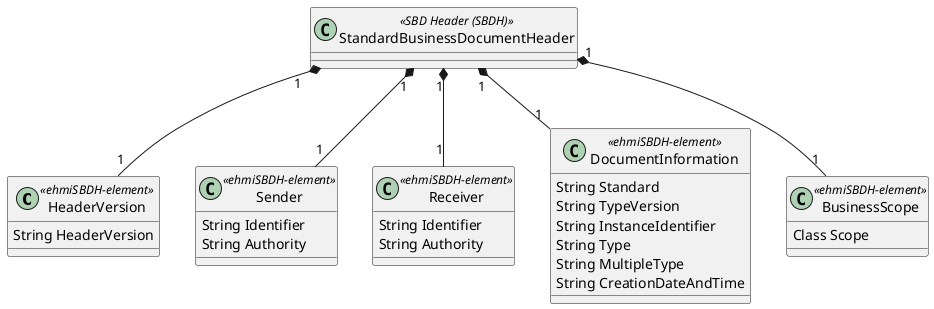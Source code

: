 @startuml SBD

class HeaderVersion
{
    String HeaderVersion
}

class Sender
{
    String Identifier
    String Authority
}

class Receiver
{
    String Identifier
    String Authority
}

class DocumentInformation
{
    String Standard
    String TypeVersion
    String InstanceIdentifier
    String Type
    String MultipleType
    String CreationDateAndTime
}

class BusinessScope
{
    Class Scope
}

class "StandardBusinessDocumentHeader" as ehmiSbdh<<SBD Header (SBDH)>>
class "HeaderVersion" as HeaderVersion <<ehmiSBDH-element>>
class "Sender" as Sender <<ehmiSBDH-element>>
class "Receiver" as Receiver <<ehmiSBDH-element>>
class "DocumentInformation" as DocumentInformation <<ehmiSBDH-element>>
class "BusinessScope" as BusinessScope <<ehmiSBDH-element>>


ehmiSbdh"1" *-- "1" HeaderVersion 
ehmiSbdh"1" *-- "1" Sender 
ehmiSbdh"1" *-- "1" Receiver 
ehmiSbdh"1" *-- "1" DocumentInformation 
ehmiSbdh"1" *-- "1" BusinessScope 


@enduml
